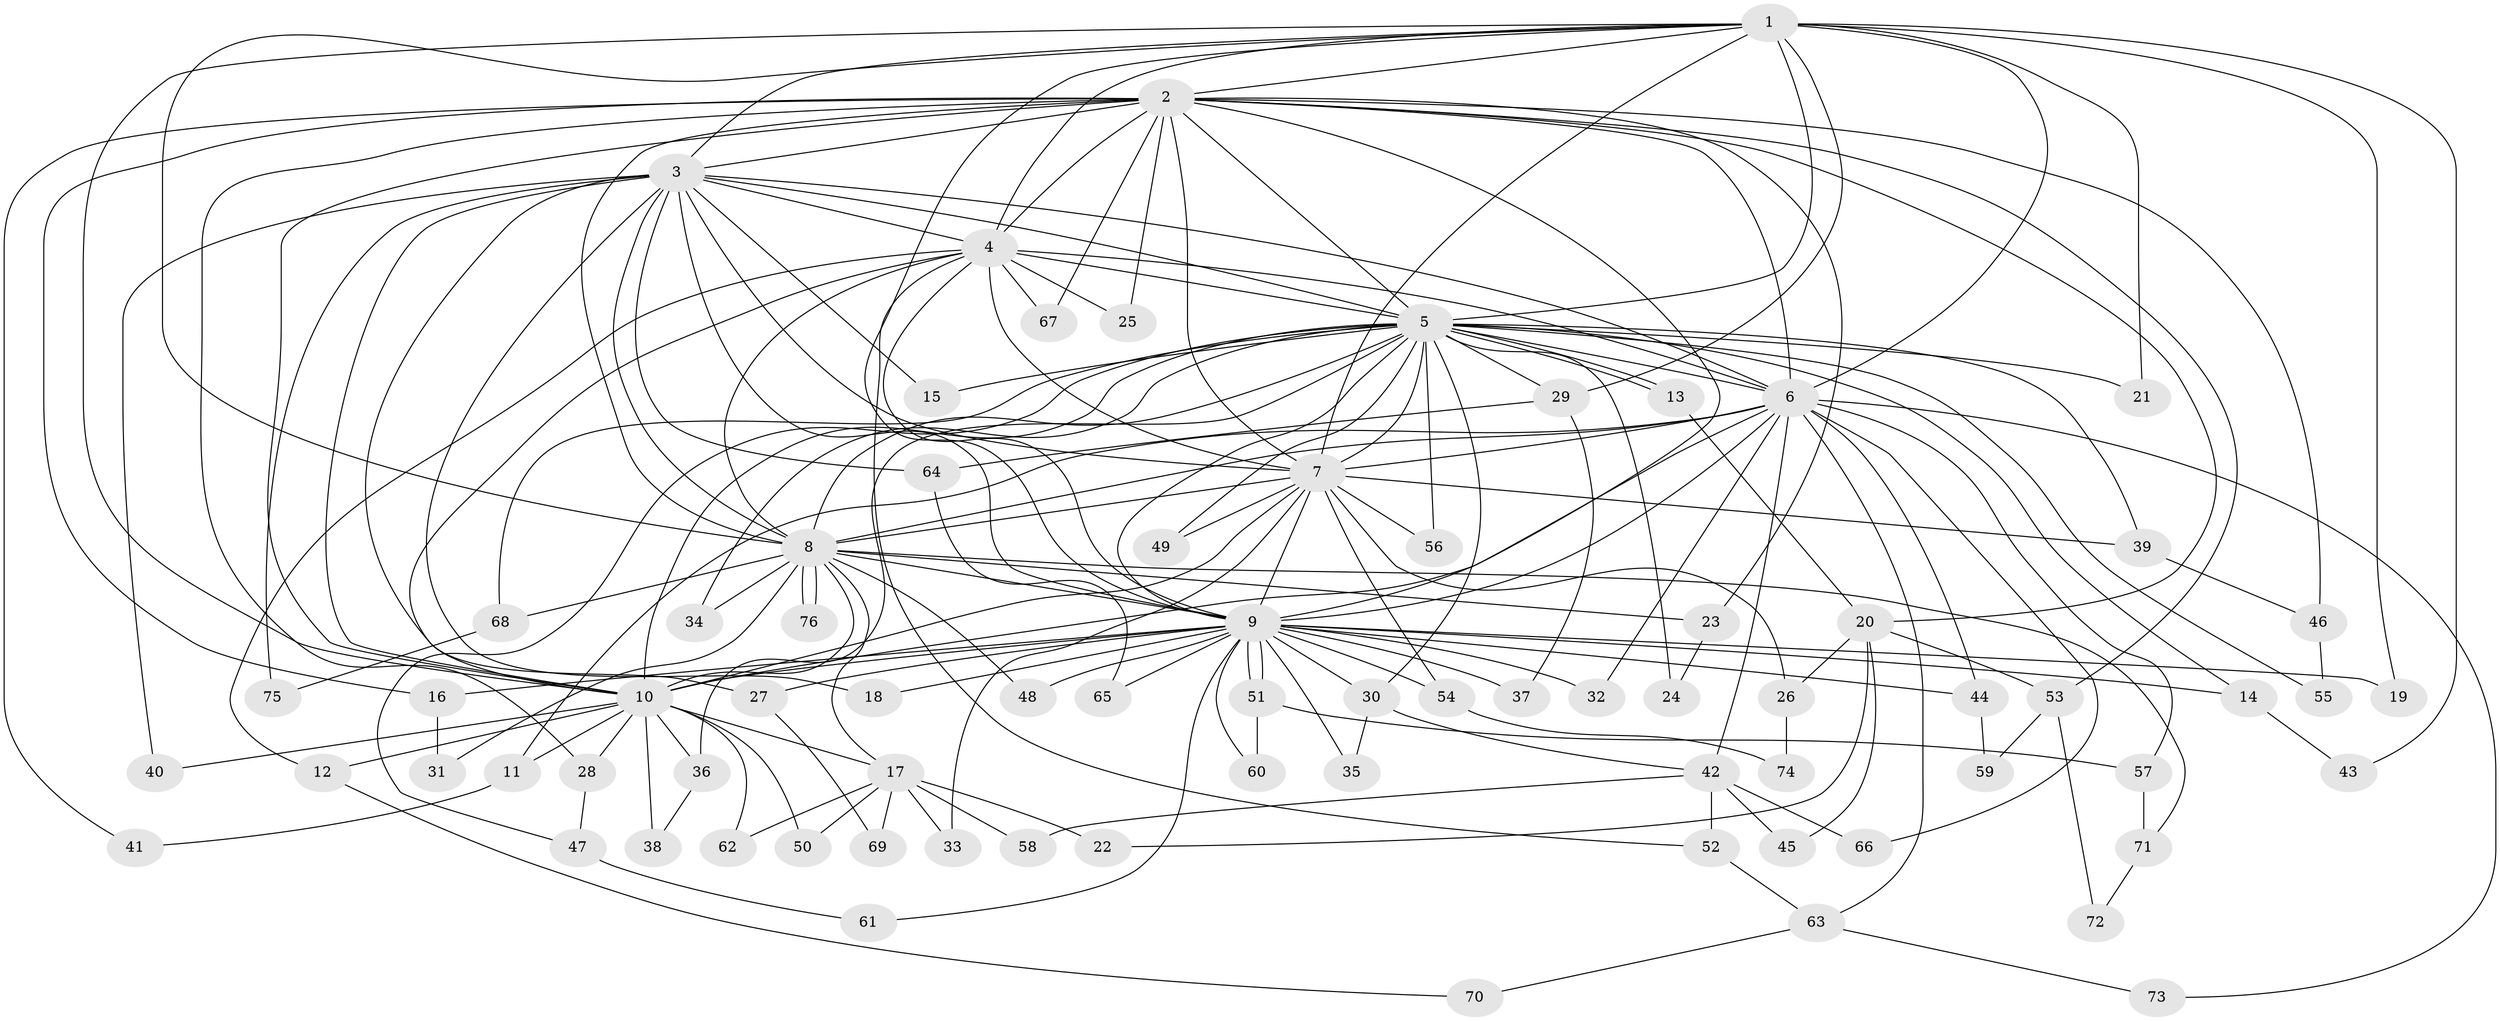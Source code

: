 // coarse degree distribution, {17: 0.03773584905660377, 16: 0.03773584905660377, 15: 0.018867924528301886, 11: 0.018867924528301886, 21: 0.018867924528301886, 23: 0.018867924528301886, 14: 0.018867924528301886, 3: 0.16981132075471697, 2: 0.4716981132075472, 7: 0.03773584905660377, 6: 0.018867924528301886, 4: 0.11320754716981132, 1: 0.018867924528301886}
// Generated by graph-tools (version 1.1) at 2025/41/03/06/25 10:41:39]
// undirected, 76 vertices, 177 edges
graph export_dot {
graph [start="1"]
  node [color=gray90,style=filled];
  1;
  2;
  3;
  4;
  5;
  6;
  7;
  8;
  9;
  10;
  11;
  12;
  13;
  14;
  15;
  16;
  17;
  18;
  19;
  20;
  21;
  22;
  23;
  24;
  25;
  26;
  27;
  28;
  29;
  30;
  31;
  32;
  33;
  34;
  35;
  36;
  37;
  38;
  39;
  40;
  41;
  42;
  43;
  44;
  45;
  46;
  47;
  48;
  49;
  50;
  51;
  52;
  53;
  54;
  55;
  56;
  57;
  58;
  59;
  60;
  61;
  62;
  63;
  64;
  65;
  66;
  67;
  68;
  69;
  70;
  71;
  72;
  73;
  74;
  75;
  76;
  1 -- 2;
  1 -- 3;
  1 -- 4;
  1 -- 5;
  1 -- 6;
  1 -- 7;
  1 -- 8;
  1 -- 9;
  1 -- 10;
  1 -- 19;
  1 -- 21;
  1 -- 29;
  1 -- 43;
  2 -- 3;
  2 -- 4;
  2 -- 5;
  2 -- 6;
  2 -- 7;
  2 -- 8;
  2 -- 9;
  2 -- 10;
  2 -- 16;
  2 -- 20;
  2 -- 23;
  2 -- 25;
  2 -- 28;
  2 -- 41;
  2 -- 46;
  2 -- 53;
  2 -- 67;
  3 -- 4;
  3 -- 5;
  3 -- 6;
  3 -- 7;
  3 -- 8;
  3 -- 9;
  3 -- 10;
  3 -- 15;
  3 -- 18;
  3 -- 27;
  3 -- 40;
  3 -- 64;
  3 -- 75;
  4 -- 5;
  4 -- 6;
  4 -- 7;
  4 -- 8;
  4 -- 9;
  4 -- 10;
  4 -- 12;
  4 -- 25;
  4 -- 52;
  4 -- 67;
  5 -- 6;
  5 -- 7;
  5 -- 8;
  5 -- 9;
  5 -- 10;
  5 -- 13;
  5 -- 13;
  5 -- 14;
  5 -- 15;
  5 -- 21;
  5 -- 24;
  5 -- 29;
  5 -- 30;
  5 -- 34;
  5 -- 36;
  5 -- 39;
  5 -- 47;
  5 -- 49;
  5 -- 55;
  5 -- 56;
  5 -- 68;
  6 -- 7;
  6 -- 8;
  6 -- 9;
  6 -- 10;
  6 -- 11;
  6 -- 32;
  6 -- 42;
  6 -- 44;
  6 -- 57;
  6 -- 63;
  6 -- 66;
  6 -- 73;
  7 -- 8;
  7 -- 9;
  7 -- 10;
  7 -- 26;
  7 -- 33;
  7 -- 39;
  7 -- 49;
  7 -- 54;
  7 -- 56;
  8 -- 9;
  8 -- 10;
  8 -- 17;
  8 -- 23;
  8 -- 31;
  8 -- 34;
  8 -- 48;
  8 -- 68;
  8 -- 71;
  8 -- 76;
  8 -- 76;
  9 -- 10;
  9 -- 14;
  9 -- 16;
  9 -- 18;
  9 -- 19;
  9 -- 27;
  9 -- 30;
  9 -- 32;
  9 -- 35;
  9 -- 37;
  9 -- 44;
  9 -- 48;
  9 -- 51;
  9 -- 51;
  9 -- 54;
  9 -- 60;
  9 -- 61;
  9 -- 65;
  10 -- 11;
  10 -- 12;
  10 -- 17;
  10 -- 28;
  10 -- 36;
  10 -- 38;
  10 -- 40;
  10 -- 50;
  10 -- 62;
  11 -- 41;
  12 -- 70;
  13 -- 20;
  14 -- 43;
  16 -- 31;
  17 -- 22;
  17 -- 33;
  17 -- 50;
  17 -- 58;
  17 -- 62;
  17 -- 69;
  20 -- 22;
  20 -- 26;
  20 -- 45;
  20 -- 53;
  23 -- 24;
  26 -- 74;
  27 -- 69;
  28 -- 47;
  29 -- 37;
  29 -- 64;
  30 -- 35;
  30 -- 42;
  36 -- 38;
  39 -- 46;
  42 -- 45;
  42 -- 52;
  42 -- 58;
  42 -- 66;
  44 -- 59;
  46 -- 55;
  47 -- 61;
  51 -- 57;
  51 -- 60;
  52 -- 63;
  53 -- 59;
  53 -- 72;
  54 -- 74;
  57 -- 71;
  63 -- 70;
  63 -- 73;
  64 -- 65;
  68 -- 75;
  71 -- 72;
}
